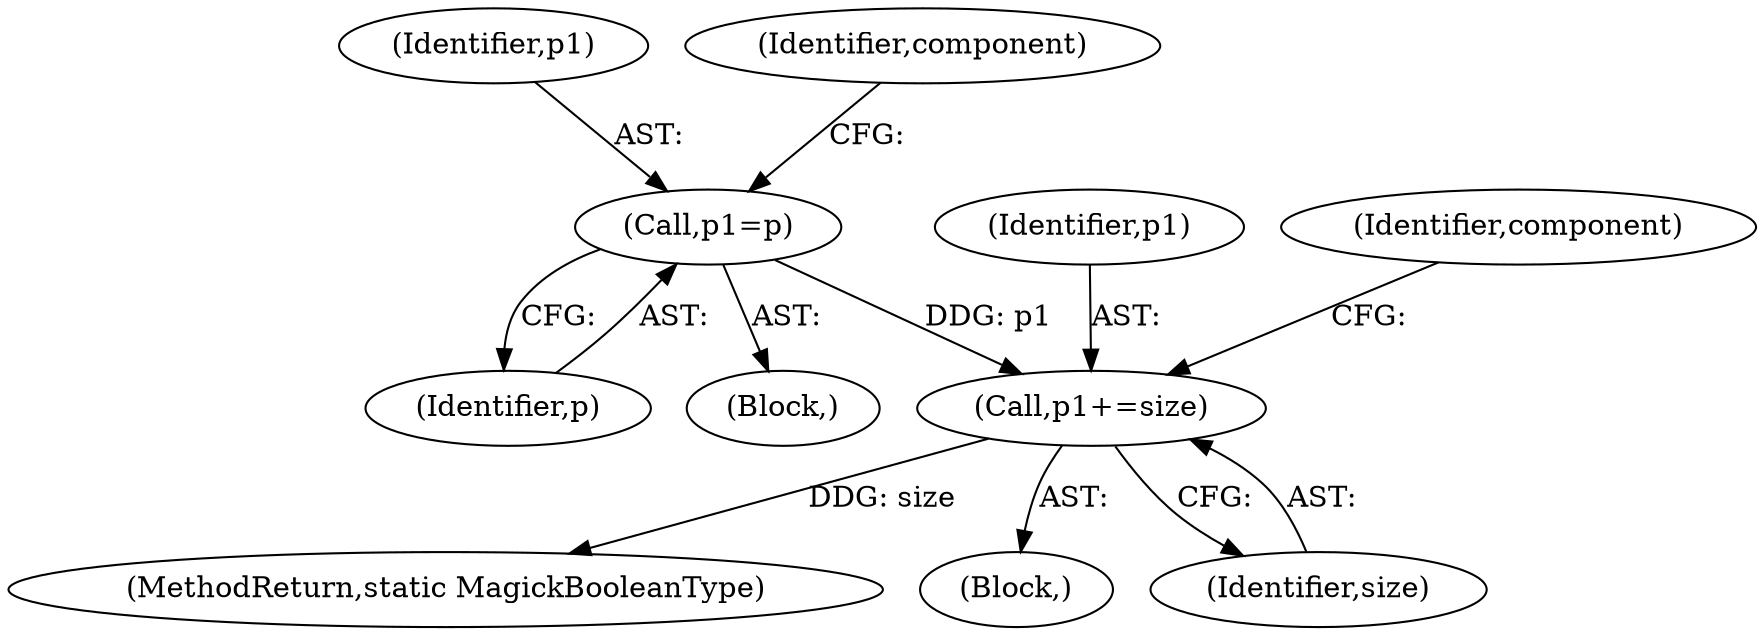 digraph "0_ImageMagick_d8ab7f046587f2e9f734b687ba7e6e10147c294b_5@pointer" {
"1000152" [label="(Call,p1+=size)"];
"1000128" [label="(Call,p1=p)"];
"1000153" [label="(Identifier,p1)"];
"1000130" [label="(Identifier,p)"];
"1001414" [label="(MethodReturn,static MagickBooleanType)"];
"1000140" [label="(Block,)"];
"1000129" [label="(Identifier,p1)"];
"1000154" [label="(Identifier,size)"];
"1000128" [label="(Call,p1=p)"];
"1000139" [label="(Identifier,component)"];
"1000121" [label="(Block,)"];
"1000152" [label="(Call,p1+=size)"];
"1000133" [label="(Identifier,component)"];
"1000152" -> "1000140"  [label="AST: "];
"1000152" -> "1000154"  [label="CFG: "];
"1000153" -> "1000152"  [label="AST: "];
"1000154" -> "1000152"  [label="AST: "];
"1000139" -> "1000152"  [label="CFG: "];
"1000152" -> "1001414"  [label="DDG: size"];
"1000128" -> "1000152"  [label="DDG: p1"];
"1000128" -> "1000121"  [label="AST: "];
"1000128" -> "1000130"  [label="CFG: "];
"1000129" -> "1000128"  [label="AST: "];
"1000130" -> "1000128"  [label="AST: "];
"1000133" -> "1000128"  [label="CFG: "];
}
